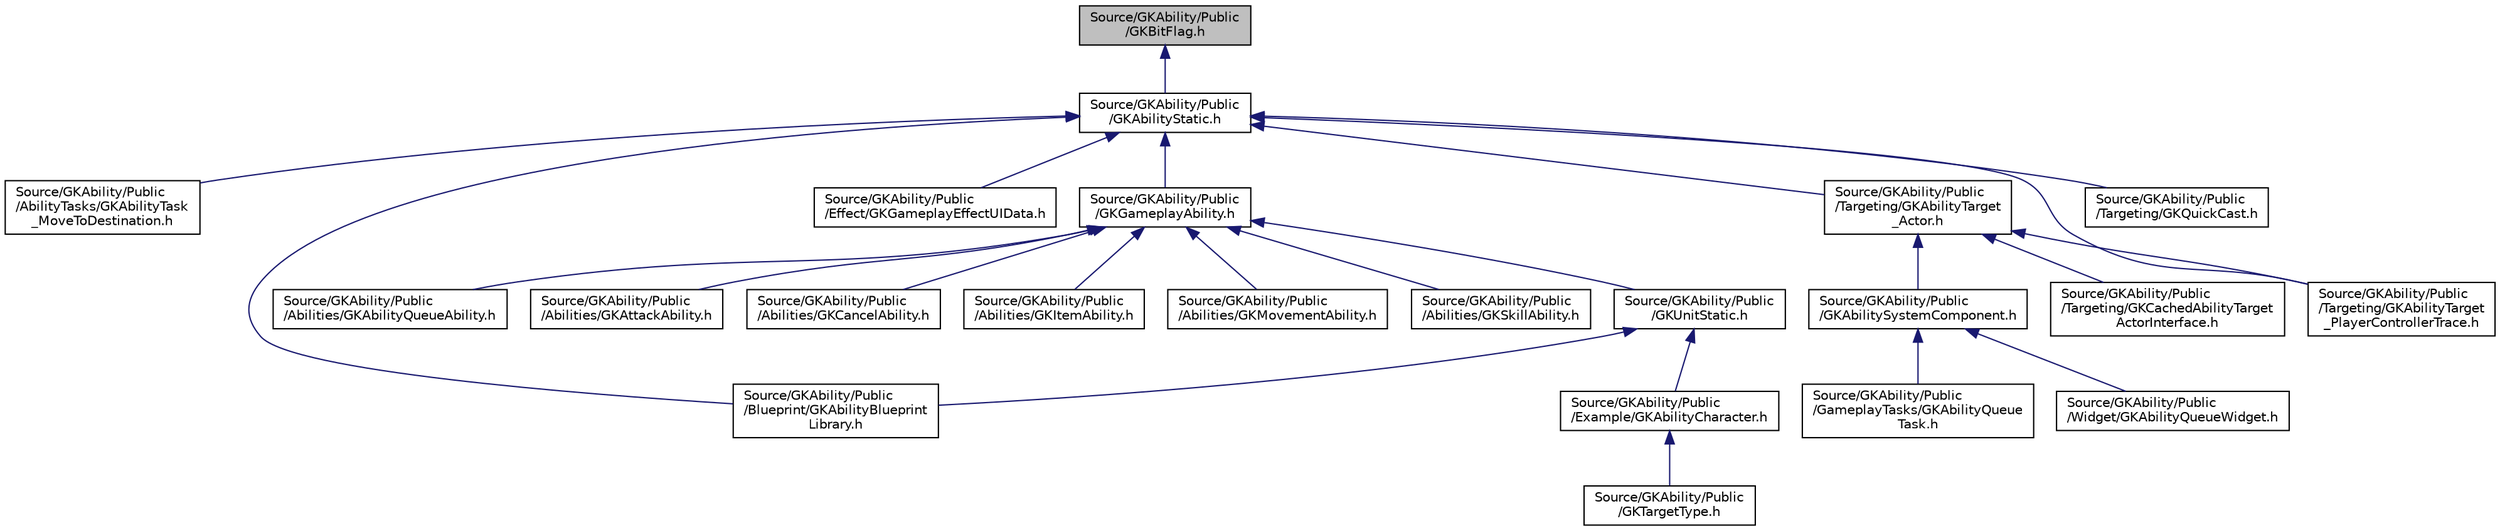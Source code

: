 digraph "Source/GKAbility/Public/GKBitFlag.h"
{
 // LATEX_PDF_SIZE
  edge [fontname="Helvetica",fontsize="10",labelfontname="Helvetica",labelfontsize="10"];
  node [fontname="Helvetica",fontsize="10",shape=record];
  Node1 [label="Source/GKAbility/Public\l/GKBitFlag.h",height=0.2,width=0.4,color="black", fillcolor="grey75", style="filled", fontcolor="black",tooltip=" "];
  Node1 -> Node2 [dir="back",color="midnightblue",fontsize="10",style="solid",fontname="Helvetica"];
  Node2 [label="Source/GKAbility/Public\l/GKAbilityStatic.h",height=0.2,width=0.4,color="black", fillcolor="white", style="filled",URL="$GKAbilityStatic_8h.html",tooltip=" "];
  Node2 -> Node3 [dir="back",color="midnightblue",fontsize="10",style="solid",fontname="Helvetica"];
  Node3 [label="Source/GKAbility/Public\l/AbilityTasks/GKAbilityTask\l_MoveToDestination.h",height=0.2,width=0.4,color="black", fillcolor="white", style="filled",URL="$GKAbilityTask__MoveToDestination_8h.html",tooltip=" "];
  Node2 -> Node4 [dir="back",color="midnightblue",fontsize="10",style="solid",fontname="Helvetica"];
  Node4 [label="Source/GKAbility/Public\l/Blueprint/GKAbilityBlueprint\lLibrary.h",height=0.2,width=0.4,color="black", fillcolor="white", style="filled",URL="$GKAbilityBlueprintLibrary_8h.html",tooltip=" "];
  Node2 -> Node5 [dir="back",color="midnightblue",fontsize="10",style="solid",fontname="Helvetica"];
  Node5 [label="Source/GKAbility/Public\l/Effect/GKGameplayEffectUIData.h",height=0.2,width=0.4,color="black", fillcolor="white", style="filled",URL="$GKGameplayEffectUIData_8h.html",tooltip=" "];
  Node2 -> Node6 [dir="back",color="midnightblue",fontsize="10",style="solid",fontname="Helvetica"];
  Node6 [label="Source/GKAbility/Public\l/GKGameplayAbility.h",height=0.2,width=0.4,color="black", fillcolor="white", style="filled",URL="$GKGameplayAbility_8h.html",tooltip=" "];
  Node6 -> Node7 [dir="back",color="midnightblue",fontsize="10",style="solid",fontname="Helvetica"];
  Node7 [label="Source/GKAbility/Public\l/Abilities/GKAbilityQueueAbility.h",height=0.2,width=0.4,color="black", fillcolor="white", style="filled",URL="$GKAbilityQueueAbility_8h.html",tooltip=" "];
  Node6 -> Node8 [dir="back",color="midnightblue",fontsize="10",style="solid",fontname="Helvetica"];
  Node8 [label="Source/GKAbility/Public\l/Abilities/GKAttackAbility.h",height=0.2,width=0.4,color="black", fillcolor="white", style="filled",URL="$GKAttackAbility_8h.html",tooltip=" "];
  Node6 -> Node9 [dir="back",color="midnightblue",fontsize="10",style="solid",fontname="Helvetica"];
  Node9 [label="Source/GKAbility/Public\l/Abilities/GKCancelAbility.h",height=0.2,width=0.4,color="black", fillcolor="white", style="filled",URL="$GKCancelAbility_8h.html",tooltip=" "];
  Node6 -> Node10 [dir="back",color="midnightblue",fontsize="10",style="solid",fontname="Helvetica"];
  Node10 [label="Source/GKAbility/Public\l/Abilities/GKItemAbility.h",height=0.2,width=0.4,color="black", fillcolor="white", style="filled",URL="$GKItemAbility_8h.html",tooltip=" "];
  Node6 -> Node11 [dir="back",color="midnightblue",fontsize="10",style="solid",fontname="Helvetica"];
  Node11 [label="Source/GKAbility/Public\l/Abilities/GKMovementAbility.h",height=0.2,width=0.4,color="black", fillcolor="white", style="filled",URL="$GKMovementAbility_8h.html",tooltip=" "];
  Node6 -> Node12 [dir="back",color="midnightblue",fontsize="10",style="solid",fontname="Helvetica"];
  Node12 [label="Source/GKAbility/Public\l/Abilities/GKSkillAbility.h",height=0.2,width=0.4,color="black", fillcolor="white", style="filled",URL="$GKSkillAbility_8h.html",tooltip=" "];
  Node6 -> Node13 [dir="back",color="midnightblue",fontsize="10",style="solid",fontname="Helvetica"];
  Node13 [label="Source/GKAbility/Public\l/GKUnitStatic.h",height=0.2,width=0.4,color="black", fillcolor="white", style="filled",URL="$GKUnitStatic_8h.html",tooltip=" "];
  Node13 -> Node4 [dir="back",color="midnightblue",fontsize="10",style="solid",fontname="Helvetica"];
  Node13 -> Node14 [dir="back",color="midnightblue",fontsize="10",style="solid",fontname="Helvetica"];
  Node14 [label="Source/GKAbility/Public\l/Example/GKAbilityCharacter.h",height=0.2,width=0.4,color="black", fillcolor="white", style="filled",URL="$GKAbilityCharacter_8h.html",tooltip=" "];
  Node14 -> Node15 [dir="back",color="midnightblue",fontsize="10",style="solid",fontname="Helvetica"];
  Node15 [label="Source/GKAbility/Public\l/GKTargetType.h",height=0.2,width=0.4,color="black", fillcolor="white", style="filled",URL="$GKTargetType_8h.html",tooltip=" "];
  Node2 -> Node16 [dir="back",color="midnightblue",fontsize="10",style="solid",fontname="Helvetica"];
  Node16 [label="Source/GKAbility/Public\l/Targeting/GKAbilityTarget\l_Actor.h",height=0.2,width=0.4,color="black", fillcolor="white", style="filled",URL="$GKAbilityTarget__Actor_8h.html",tooltip=" "];
  Node16 -> Node17 [dir="back",color="midnightblue",fontsize="10",style="solid",fontname="Helvetica"];
  Node17 [label="Source/GKAbility/Public\l/GKAbilitySystemComponent.h",height=0.2,width=0.4,color="black", fillcolor="white", style="filled",URL="$GKAbilitySystemComponent_8h.html",tooltip=" "];
  Node17 -> Node18 [dir="back",color="midnightblue",fontsize="10",style="solid",fontname="Helvetica"];
  Node18 [label="Source/GKAbility/Public\l/GameplayTasks/GKAbilityQueue\lTask.h",height=0.2,width=0.4,color="black", fillcolor="white", style="filled",URL="$GKAbilityQueueTask_8h.html",tooltip=" "];
  Node17 -> Node19 [dir="back",color="midnightblue",fontsize="10",style="solid",fontname="Helvetica"];
  Node19 [label="Source/GKAbility/Public\l/Widget/GKAbilityQueueWidget.h",height=0.2,width=0.4,color="black", fillcolor="white", style="filled",URL="$GKAbilityQueueWidget_8h.html",tooltip=" "];
  Node16 -> Node20 [dir="back",color="midnightblue",fontsize="10",style="solid",fontname="Helvetica"];
  Node20 [label="Source/GKAbility/Public\l/Targeting/GKAbilityTarget\l_PlayerControllerTrace.h",height=0.2,width=0.4,color="black", fillcolor="white", style="filled",URL="$GKAbilityTarget__PlayerControllerTrace_8h.html",tooltip=" "];
  Node16 -> Node21 [dir="back",color="midnightblue",fontsize="10",style="solid",fontname="Helvetica"];
  Node21 [label="Source/GKAbility/Public\l/Targeting/GKCachedAbilityTarget\lActorInterface.h",height=0.2,width=0.4,color="black", fillcolor="white", style="filled",URL="$GKCachedAbilityTargetActorInterface_8h.html",tooltip=" "];
  Node2 -> Node20 [dir="back",color="midnightblue",fontsize="10",style="solid",fontname="Helvetica"];
  Node2 -> Node22 [dir="back",color="midnightblue",fontsize="10",style="solid",fontname="Helvetica"];
  Node22 [label="Source/GKAbility/Public\l/Targeting/GKQuickCast.h",height=0.2,width=0.4,color="black", fillcolor="white", style="filled",URL="$GKQuickCast_8h.html",tooltip=" "];
}
